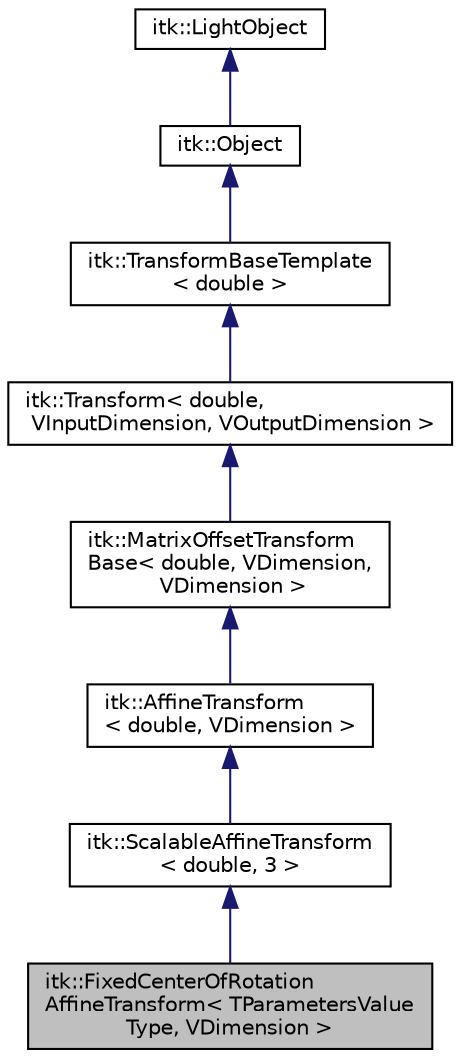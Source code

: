 digraph "itk::FixedCenterOfRotationAffineTransform&lt; TParametersValueType, VDimension &gt;"
{
 // LATEX_PDF_SIZE
  edge [fontname="Helvetica",fontsize="10",labelfontname="Helvetica",labelfontsize="10"];
  node [fontname="Helvetica",fontsize="10",shape=record];
  Node1 [label="itk::FixedCenterOfRotation\lAffineTransform\< TParametersValue\lType, VDimension \>",height=0.2,width=0.4,color="black", fillcolor="grey75", style="filled", fontcolor="black",tooltip="Affine transformation with a specified center of rotation."];
  Node2 -> Node1 [dir="back",color="midnightblue",fontsize="10",style="solid",fontname="Helvetica"];
  Node2 [label="itk::ScalableAffineTransform\l\< double, 3 \>",height=0.2,width=0.4,color="black", fillcolor="white", style="filled",URL="$classitk_1_1ScalableAffineTransform.html",tooltip=" "];
  Node3 -> Node2 [dir="back",color="midnightblue",fontsize="10",style="solid",fontname="Helvetica"];
  Node3 [label="itk::AffineTransform\l\< double, VDimension \>",height=0.2,width=0.4,color="black", fillcolor="white", style="filled",URL="$classitk_1_1AffineTransform.html",tooltip=" "];
  Node4 -> Node3 [dir="back",color="midnightblue",fontsize="10",style="solid",fontname="Helvetica"];
  Node4 [label="itk::MatrixOffsetTransform\lBase\< double, VDimension,\l VDimension \>",height=0.2,width=0.4,color="black", fillcolor="white", style="filled",URL="$classitk_1_1MatrixOffsetTransformBase.html",tooltip=" "];
  Node5 -> Node4 [dir="back",color="midnightblue",fontsize="10",style="solid",fontname="Helvetica"];
  Node5 [label="itk::Transform\< double,\l VInputDimension, VOutputDimension \>",height=0.2,width=0.4,color="black", fillcolor="white", style="filled",URL="$classitk_1_1Transform.html",tooltip=" "];
  Node6 -> Node5 [dir="back",color="midnightblue",fontsize="10",style="solid",fontname="Helvetica"];
  Node6 [label="itk::TransformBaseTemplate\l\< double \>",height=0.2,width=0.4,color="black", fillcolor="white", style="filled",URL="$classitk_1_1TransformBaseTemplate.html",tooltip=" "];
  Node7 -> Node6 [dir="back",color="midnightblue",fontsize="10",style="solid",fontname="Helvetica"];
  Node7 [label="itk::Object",height=0.2,width=0.4,color="black", fillcolor="white", style="filled",URL="$classitk_1_1Object.html",tooltip="Base class for most ITK classes."];
  Node8 -> Node7 [dir="back",color="midnightblue",fontsize="10",style="solid",fontname="Helvetica"];
  Node8 [label="itk::LightObject",height=0.2,width=0.4,color="black", fillcolor="white", style="filled",URL="$classitk_1_1LightObject.html",tooltip="Light weight base class for most itk classes."];
}
